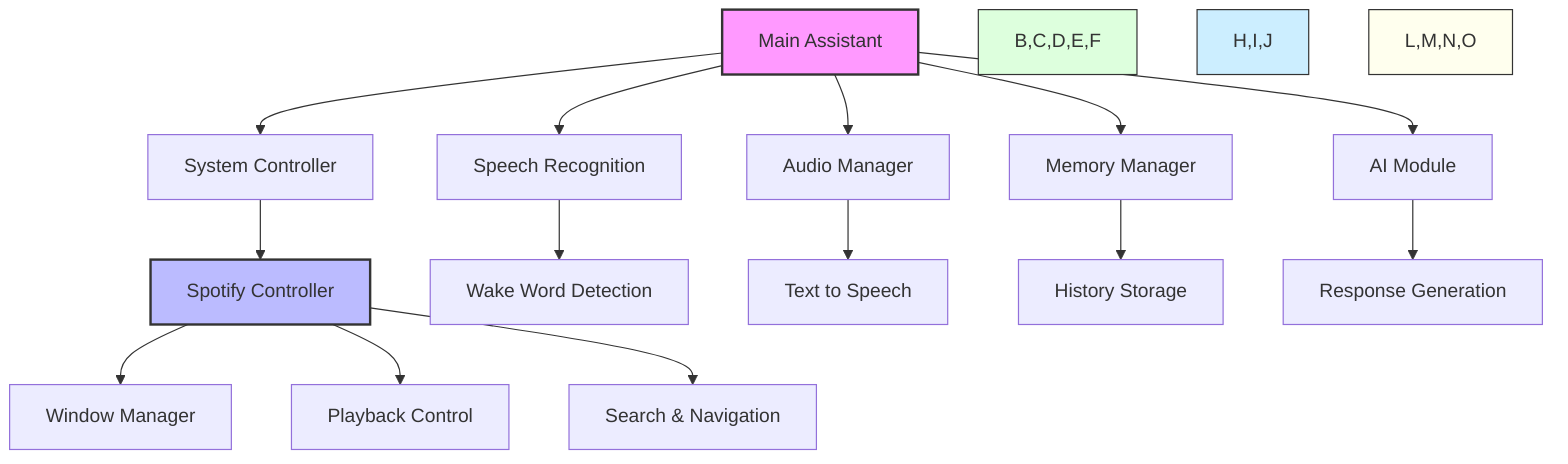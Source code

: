 graph TD
    A[Main Assistant] --> B[Speech Recognition]
    A --> C[Audio Manager]
    A --> D[System Controller]
    A --> E[Memory Manager]
    A --> F[AI Module]
    
    D --> G[Spotify Controller]
    
    G --> H[Window Manager]
    G --> I[Playback Control]
    G --> J[Search & Navigation]
    
    B --> L[Wake Word Detection]
    C --> M[Text to Speech]
    E --> N[History Storage]
    F --> O[Response Generation]

    style A fill:#f9f,stroke:#333,stroke-width:2px
    style G fill:#bbf,stroke:#333,stroke-width:2px
    style B,C,D,E,F fill:#dfd,stroke:#333
    style H,I,J fill:#cef,stroke:#333
    style L,M,N,O fill:#ffe,stroke:#333